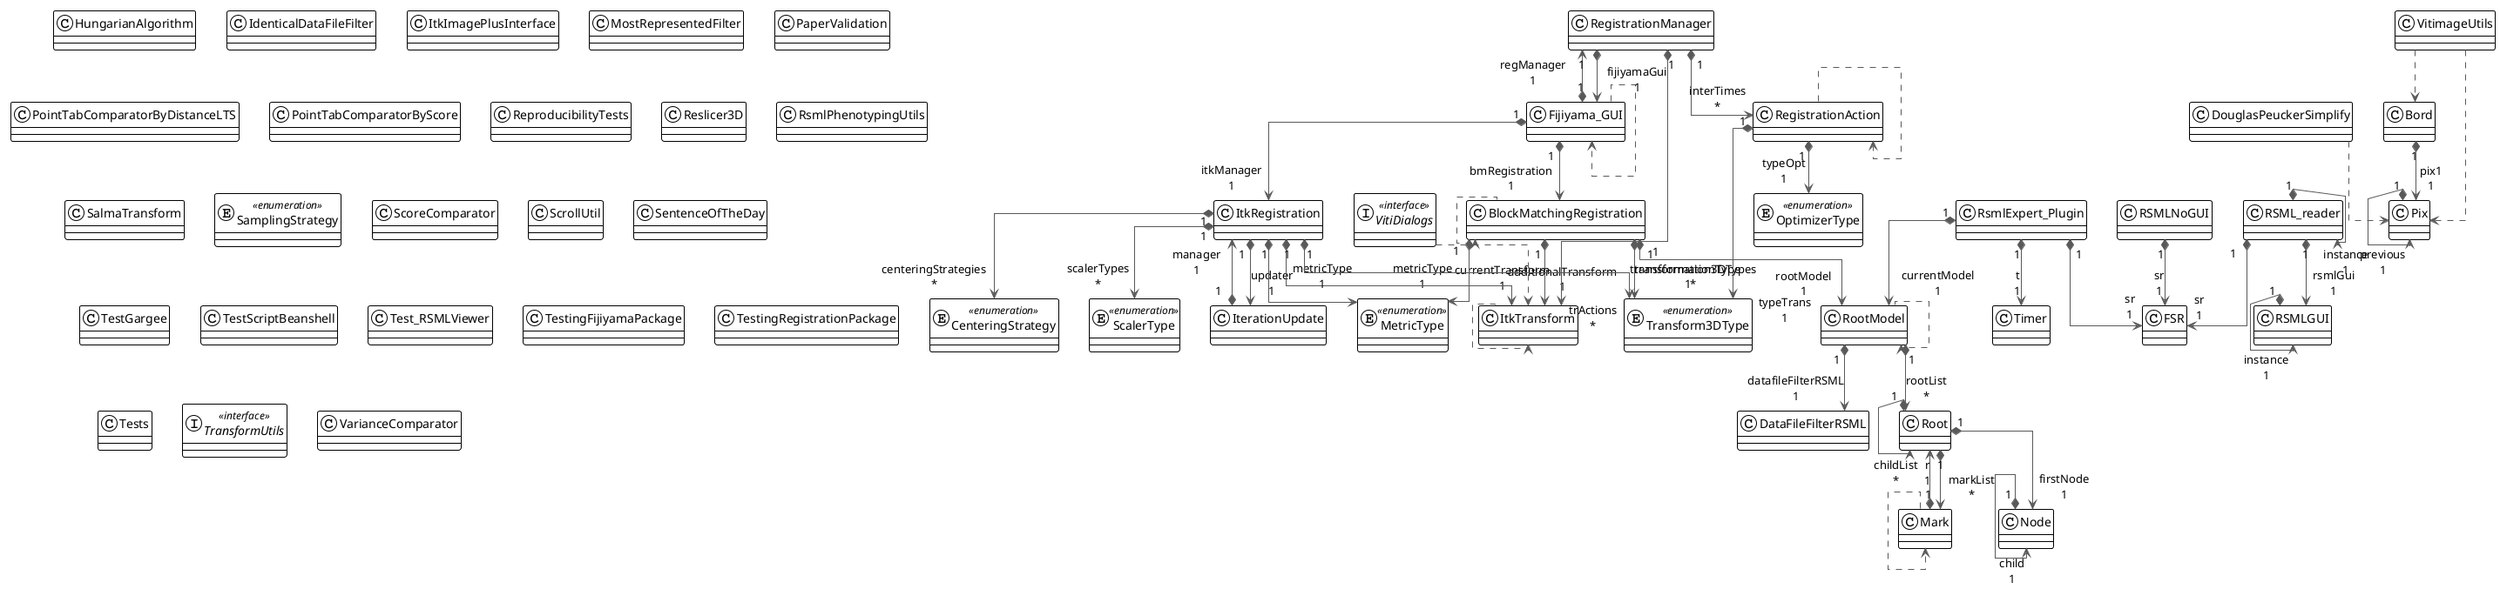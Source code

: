 @startuml

!theme plain
top to bottom direction
skinparam linetype ortho

class BlockMatchingRegistration
class Bord
enum CenteringStrategy << enumeration >>
class DataFileFilterRSML
class DouglasPeuckerSimplify
class FSR
class Fijiyama_GUI
class HungarianAlgorithm
class IdenticalDataFileFilter
class IterationUpdate
class ItkImagePlusInterface
class ItkRegistration
class ItkTransform
class Mark
enum MetricType << enumeration >>
class MostRepresentedFilter
class Node
enum OptimizerType << enumeration >>
class PaperValidation
class Pix
class PointTabComparatorByDistanceLTS
class PointTabComparatorByScore
class RSMLGUI
class RSMLNoGUI
class RSML_reader
class RegistrationAction
class RegistrationManager
class ReproducibilityTests
class Reslicer3D
class Root
class RootModel
class RsmlExpert_Plugin
class RsmlPhenotypingUtils
class SalmaTransform
enum SamplingStrategy << enumeration >>
enum ScalerType << enumeration >>
class ScoreComparator
class ScrollUtil
class SentenceOfTheDay
class TestGargee
class TestScriptBeanshell
class Test_RSMLViewer
class TestingFijiyamaPackage
class TestingRegistrationPackage
class Tests
class Timer
enum Transform3DType << enumeration >>
interface TransformUtils << interface >>
class VarianceComparator
interface VitiDialogs << interface >>
class VitimageUtils

BlockMatchingRegistration        -[#595959,dashed]->  BlockMatchingRegistration       
BlockMatchingRegistration       "1" *-[#595959,plain]-> "currentTransform\n1" ItkTransform                    
BlockMatchingRegistration       "1" *-[#595959,plain]-> "metricType\n1" MetricType                      
BlockMatchingRegistration       "1" *-[#595959,plain]-> "rootModel\n1" RootModel                       
BlockMatchingRegistration       "1" *-[#595959,plain]-> "transformationType\n1" Transform3DType                 
Bord                            "1" *-[#595959,plain]-> "pix1\n1" Pix                             
DouglasPeuckerSimplify           -[#595959,dashed]->  Pix                             
Fijiyama_GUI                    "1" *-[#595959,plain]-> "bmRegistration\n1" BlockMatchingRegistration       
Fijiyama_GUI                     -[#595959,dashed]->  Fijiyama_GUI                    
Fijiyama_GUI                    "1" *-[#595959,plain]-> "itkManager\n1" ItkRegistration                 
Fijiyama_GUI                    "1" *-[#595959,plain]-> "regManager\n1" RegistrationManager             
IterationUpdate                 "1" *-[#595959,plain]-> "manager\n1" ItkRegistration                 
ItkRegistration                 "1" *-[#595959,plain]-> "centeringStrategies\n*" CenteringStrategy               
ItkRegistration                 "1" *-[#595959,plain]-> "updater\n1" IterationUpdate                 
ItkRegistration                 "1" *-[#595959,plain]-> "additionalTransform\n1" ItkTransform                    
ItkRegistration                 "1" *-[#595959,plain]-> "metricType\n1" MetricType                      
ItkRegistration                 "1" *-[#595959,plain]-> "scalerTypes\n*" ScalerType                      
ItkRegistration                 "1" *-[#595959,plain]-> "transformation3DTypes\n*" Transform3DType                 
ItkTransform                     -[#595959,dashed]->  ItkTransform                    
Mark                             -[#595959,dashed]->  Mark                            
Mark                            "1" *-[#595959,plain]-> "r\n1" Root                            
Node                            "1" *-[#595959,plain]-> "child\n1" Node                            
Pix                             "1" *-[#595959,plain]-> "previous\n1" Pix                             
RSMLGUI                         "1" *-[#595959,plain]-> "instance\n1" RSMLGUI                         
RSMLNoGUI                       "1" *-[#595959,plain]-> "sr\n1" FSR                             
RSML_reader                     "1" *-[#595959,plain]-> "sr\n1" FSR                             
RSML_reader                     "1" *-[#595959,plain]-> "rsmlGui\n1" RSMLGUI                         
RSML_reader                     "1" *-[#595959,plain]-> "instance\n1" RSML_reader                     
RegistrationAction              "1" *-[#595959,plain]-> "typeOpt\n1" OptimizerType                   
RegistrationAction               -[#595959,dashed]->  RegistrationAction              
RegistrationAction              "1" *-[#595959,plain]-> "typeTrans\n1" Transform3DType                 
RegistrationManager             "1" *-[#595959,plain]-> "fijiyamaGui\n1" Fijiyama_GUI                    
RegistrationManager             "1" *-[#595959,plain]-> "trActions\n*" ItkTransform                    
RegistrationManager             "1" *-[#595959,plain]-> "interTimes\n*" RegistrationAction              
Root                            "1" *-[#595959,plain]-> "markList\n*" Mark                            
Root                            "1" *-[#595959,plain]-> "firstNode\n1" Node                            
Root                            "1" *-[#595959,plain]-> "childList\n*" Root                            
RootModel                       "1" *-[#595959,plain]-> "datafileFilterRSML\n1" DataFileFilterRSML              
RootModel                       "1" *-[#595959,plain]-> "rootList\n*" Root                            
RootModel                        -[#595959,dashed]->  RootModel                       
RsmlExpert_Plugin               "1" *-[#595959,plain]-> "sr\n1" FSR                             
RsmlExpert_Plugin               "1" *-[#595959,plain]-> "currentModel\n1" RootModel                       
RsmlExpert_Plugin               "1" *-[#595959,plain]-> "t\n1" Timer                           
VitiDialogs                      -[#595959,dashed]->  ItkTransform                    
VitimageUtils                    -[#595959,dashed]->  Bord                            
VitimageUtils                    -[#595959,dashed]->  Pix                             
@enduml
